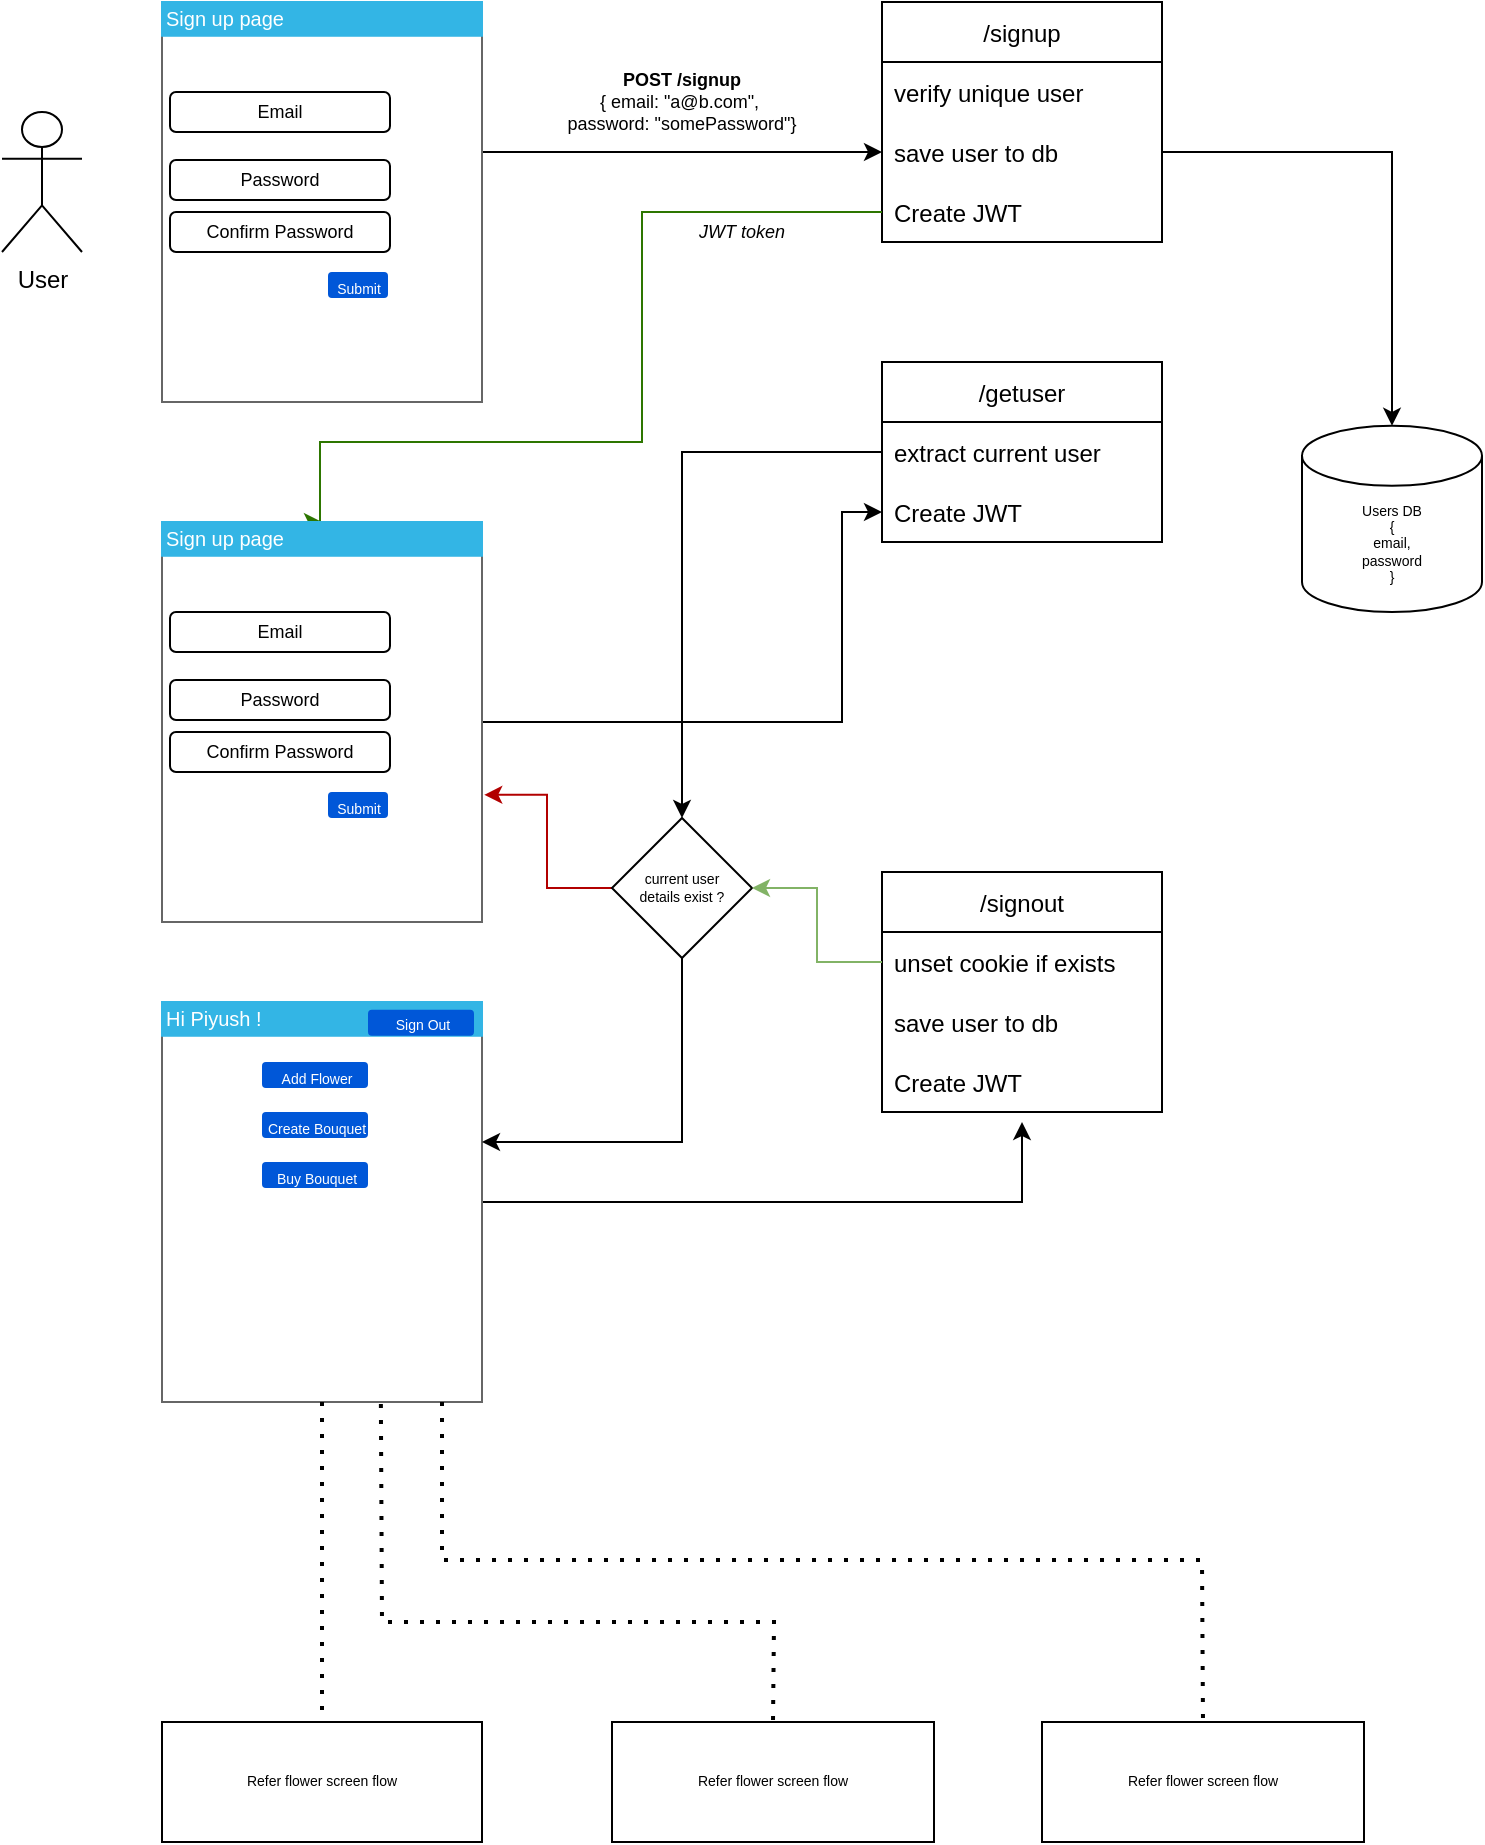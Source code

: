 <mxfile version="19.0.3" type="device"><diagram id="C5RBs43oDa-KdzZeNtuy" name="Page-1"><mxGraphModel dx="788" dy="604" grid="1" gridSize="10" guides="1" tooltips="1" connect="1" arrows="1" fold="1" page="1" pageScale="1" pageWidth="827" pageHeight="1169" math="0" shadow="0"><root><mxCell id="WIyWlLk6GJQsqaUBKTNV-0"/><mxCell id="WIyWlLk6GJQsqaUBKTNV-1" parent="WIyWlLk6GJQsqaUBKTNV-0"/><mxCell id="wC6CrkA-AGkmKsqnrOcn-63" value="" style="rounded=0;whiteSpace=wrap;html=1;fontSize=7;" vertex="1" parent="WIyWlLk6GJQsqaUBKTNV-1"><mxGeometry x="158" y="555" width="82" height="75" as="geometry"/></mxCell><mxCell id="wC6CrkA-AGkmKsqnrOcn-0" value="User" style="shape=umlActor;verticalLabelPosition=bottom;verticalAlign=top;html=1;outlineConnect=0;" vertex="1" parent="WIyWlLk6GJQsqaUBKTNV-1"><mxGeometry x="40" y="85" width="40" height="70" as="geometry"/></mxCell><mxCell id="wC6CrkA-AGkmKsqnrOcn-7" value="/signup" style="swimlane;fontStyle=0;childLayout=stackLayout;horizontal=1;startSize=30;horizontalStack=0;resizeParent=1;resizeParentMax=0;resizeLast=0;collapsible=1;marginBottom=0;" vertex="1" parent="WIyWlLk6GJQsqaUBKTNV-1"><mxGeometry x="480" y="30" width="140" height="120" as="geometry"/></mxCell><mxCell id="wC6CrkA-AGkmKsqnrOcn-8" value="verify unique user" style="text;strokeColor=none;fillColor=none;align=left;verticalAlign=middle;spacingLeft=4;spacingRight=4;overflow=hidden;points=[[0,0.5],[1,0.5]];portConstraint=eastwest;rotatable=0;" vertex="1" parent="wC6CrkA-AGkmKsqnrOcn-7"><mxGeometry y="30" width="140" height="30" as="geometry"/></mxCell><mxCell id="wC6CrkA-AGkmKsqnrOcn-9" value="save user to db" style="text;strokeColor=none;fillColor=none;align=left;verticalAlign=middle;spacingLeft=4;spacingRight=4;overflow=hidden;points=[[0,0.5],[1,0.5]];portConstraint=eastwest;rotatable=0;" vertex="1" parent="wC6CrkA-AGkmKsqnrOcn-7"><mxGeometry y="60" width="140" height="30" as="geometry"/></mxCell><mxCell id="wC6CrkA-AGkmKsqnrOcn-10" value="Create JWT" style="text;strokeColor=none;fillColor=none;align=left;verticalAlign=middle;spacingLeft=4;spacingRight=4;overflow=hidden;points=[[0,0.5],[1,0.5]];portConstraint=eastwest;rotatable=0;" vertex="1" parent="wC6CrkA-AGkmKsqnrOcn-7"><mxGeometry y="90" width="140" height="30" as="geometry"/></mxCell><mxCell id="wC6CrkA-AGkmKsqnrOcn-11" value="/getuser" style="swimlane;fontStyle=0;childLayout=stackLayout;horizontal=1;startSize=30;horizontalStack=0;resizeParent=1;resizeParentMax=0;resizeLast=0;collapsible=1;marginBottom=0;" vertex="1" parent="WIyWlLk6GJQsqaUBKTNV-1"><mxGeometry x="480" y="210" width="140" height="90" as="geometry"/></mxCell><mxCell id="wC6CrkA-AGkmKsqnrOcn-12" value="extract current user" style="text;strokeColor=none;fillColor=none;align=left;verticalAlign=middle;spacingLeft=4;spacingRight=4;overflow=hidden;points=[[0,0.5],[1,0.5]];portConstraint=eastwest;rotatable=0;" vertex="1" parent="wC6CrkA-AGkmKsqnrOcn-11"><mxGeometry y="30" width="140" height="30" as="geometry"/></mxCell><mxCell id="wC6CrkA-AGkmKsqnrOcn-14" value="Create JWT" style="text;strokeColor=none;fillColor=none;align=left;verticalAlign=middle;spacingLeft=4;spacingRight=4;overflow=hidden;points=[[0,0.5],[1,0.5]];portConstraint=eastwest;rotatable=0;" vertex="1" parent="wC6CrkA-AGkmKsqnrOcn-11"><mxGeometry y="60" width="140" height="30" as="geometry"/></mxCell><mxCell id="wC6CrkA-AGkmKsqnrOcn-34" style="edgeStyle=orthogonalEdgeStyle;rounded=0;orthogonalLoop=1;jettySize=auto;html=1;fontSize=7;" edge="1" parent="WIyWlLk6GJQsqaUBKTNV-1" source="wC6CrkA-AGkmKsqnrOcn-16" target="wC6CrkA-AGkmKsqnrOcn-9"><mxGeometry relative="1" as="geometry"><Array as="points"><mxPoint x="320" y="105"/><mxPoint x="320" y="105"/></Array></mxGeometry></mxCell><mxCell id="wC6CrkA-AGkmKsqnrOcn-16" value="" style="strokeWidth=1;shadow=0;dashed=0;align=center;html=1;shape=mxgraph.mockup.text.textBox;fontColor=#666666;align=left;fontSize=17;spacingLeft=4;spacingTop=-3;strokeColor=#666666;mainText=" vertex="1" parent="WIyWlLk6GJQsqaUBKTNV-1"><mxGeometry x="120" y="30" width="160" height="200" as="geometry"/></mxCell><mxCell id="wC6CrkA-AGkmKsqnrOcn-25" value="&lt;span style=&quot;text-align: left;&quot;&gt;&lt;b&gt;POST /signup&lt;/b&gt;&lt;br&gt;{ email: &quot;a@b.com&quot;,&amp;nbsp; password: &quot;somePassword&quot;}&lt;/span&gt;" style="text;html=1;strokeColor=none;fillColor=none;align=center;verticalAlign=middle;whiteSpace=wrap;rounded=0;fontSize=9;" vertex="1" parent="WIyWlLk6GJQsqaUBKTNV-1"><mxGeometry x="320" y="50" width="120" height="60" as="geometry"/></mxCell><mxCell id="wC6CrkA-AGkmKsqnrOcn-26" value="&lt;span style=&quot;text-align: left;&quot;&gt;&lt;i&gt;JWT token&lt;/i&gt;&lt;/span&gt;" style="text;html=1;strokeColor=none;fillColor=none;align=center;verticalAlign=middle;whiteSpace=wrap;rounded=0;fontSize=9;" vertex="1" parent="WIyWlLk6GJQsqaUBKTNV-1"><mxGeometry x="380" y="135" width="60" height="20" as="geometry"/></mxCell><mxCell id="wC6CrkA-AGkmKsqnrOcn-27" value="Email" style="rounded=1;whiteSpace=wrap;html=1;fontSize=9;" vertex="1" parent="WIyWlLk6GJQsqaUBKTNV-1"><mxGeometry x="124" y="75" width="110" height="20" as="geometry"/></mxCell><mxCell id="wC6CrkA-AGkmKsqnrOcn-28" value="Password" style="rounded=1;whiteSpace=wrap;html=1;fontSize=9;" vertex="1" parent="WIyWlLk6GJQsqaUBKTNV-1"><mxGeometry x="124" y="109" width="110" height="20" as="geometry"/></mxCell><mxCell id="wC6CrkA-AGkmKsqnrOcn-29" value="Confirm Password" style="rounded=1;whiteSpace=wrap;html=1;fontSize=9;" vertex="1" parent="WIyWlLk6GJQsqaUBKTNV-1"><mxGeometry x="124" y="135" width="110" height="20" as="geometry"/></mxCell><mxCell id="wC6CrkA-AGkmKsqnrOcn-30" value="&lt;font style=&quot;font-size: 7px;&quot;&gt;Submit&lt;/font&gt;" style="rounded=1;fillColor=#0057D8;align=center;strokeColor=none;html=1;fontColor=#ffffff;fontSize=12;sketch=0;" vertex="1" parent="WIyWlLk6GJQsqaUBKTNV-1"><mxGeometry x="203" y="165" width="30" height="13" as="geometry"/></mxCell><mxCell id="wC6CrkA-AGkmKsqnrOcn-33" value="Sign up page" style="whiteSpace=wrap;html=1;shadow=0;dashed=0;fontSize=10;align=left;fillColor=#33b5e5;strokeColor=#33B5E5;fontColor=#FFFFFF;" vertex="1" parent="WIyWlLk6GJQsqaUBKTNV-1"><mxGeometry x="120" y="30" width="160" height="16.88" as="geometry"/></mxCell><mxCell id="wC6CrkA-AGkmKsqnrOcn-35" style="edgeStyle=orthogonalEdgeStyle;rounded=0;orthogonalLoop=1;jettySize=auto;html=1;fontSize=7;entryX=0.5;entryY=0;entryDx=0;entryDy=0;fillColor=#60a917;strokeColor=#2D7600;" edge="1" parent="WIyWlLk6GJQsqaUBKTNV-1" source="wC6CrkA-AGkmKsqnrOcn-10" target="wC6CrkA-AGkmKsqnrOcn-48"><mxGeometry relative="1" as="geometry"><Array as="points"><mxPoint x="360" y="135"/><mxPoint x="360" y="250"/><mxPoint x="199" y="250"/><mxPoint x="199" y="290"/></Array></mxGeometry></mxCell><mxCell id="wC6CrkA-AGkmKsqnrOcn-82" style="edgeStyle=orthogonalEdgeStyle;rounded=0;orthogonalLoop=1;jettySize=auto;html=1;fontSize=7;" edge="1" parent="WIyWlLk6GJQsqaUBKTNV-1" source="wC6CrkA-AGkmKsqnrOcn-36"><mxGeometry relative="1" as="geometry"><mxPoint x="550" y="590" as="targetPoint"/><Array as="points"><mxPoint x="550" y="630"/></Array></mxGeometry></mxCell><mxCell id="wC6CrkA-AGkmKsqnrOcn-36" value="" style="strokeWidth=1;shadow=0;dashed=0;align=center;html=1;shape=mxgraph.mockup.text.textBox;fontColor=#666666;align=left;fontSize=17;spacingLeft=4;spacingTop=-3;strokeColor=#666666;mainText=" vertex="1" parent="WIyWlLk6GJQsqaUBKTNV-1"><mxGeometry x="120" y="530" width="160" height="200" as="geometry"/></mxCell><mxCell id="wC6CrkA-AGkmKsqnrOcn-40" value="&lt;font style=&quot;font-size: 7px;&quot;&gt;Add Flower&lt;/font&gt;" style="rounded=1;fillColor=#0057D8;align=center;strokeColor=none;html=1;fontColor=#ffffff;fontSize=12;sketch=0;" vertex="1" parent="WIyWlLk6GJQsqaUBKTNV-1"><mxGeometry x="170" y="560" width="53" height="13" as="geometry"/></mxCell><mxCell id="wC6CrkA-AGkmKsqnrOcn-41" value="Hi Piyush !" style="whiteSpace=wrap;html=1;shadow=0;dashed=0;fontSize=10;align=left;fillColor=#33b5e5;strokeColor=#33B5E5;fontColor=#FFFFFF;" vertex="1" parent="WIyWlLk6GJQsqaUBKTNV-1"><mxGeometry x="120" y="530" width="160" height="16.88" as="geometry"/></mxCell><mxCell id="wC6CrkA-AGkmKsqnrOcn-50" style="edgeStyle=orthogonalEdgeStyle;rounded=0;orthogonalLoop=1;jettySize=auto;html=1;entryX=0;entryY=0.5;entryDx=0;entryDy=0;fontSize=7;" edge="1" parent="WIyWlLk6GJQsqaUBKTNV-1" source="wC6CrkA-AGkmKsqnrOcn-43"><mxGeometry relative="1" as="geometry"><mxPoint x="480" y="285" as="targetPoint"/><Array as="points"><mxPoint x="460" y="390"/><mxPoint x="460" y="285"/></Array></mxGeometry></mxCell><mxCell id="wC6CrkA-AGkmKsqnrOcn-43" value="" style="strokeWidth=1;shadow=0;dashed=0;align=center;html=1;shape=mxgraph.mockup.text.textBox;fontColor=#666666;align=left;fontSize=17;spacingLeft=4;spacingTop=-3;strokeColor=#666666;mainText=" vertex="1" parent="WIyWlLk6GJQsqaUBKTNV-1"><mxGeometry x="120" y="290" width="160" height="200" as="geometry"/></mxCell><mxCell id="wC6CrkA-AGkmKsqnrOcn-44" value="Email" style="rounded=1;whiteSpace=wrap;html=1;fontSize=9;" vertex="1" parent="WIyWlLk6GJQsqaUBKTNV-1"><mxGeometry x="124" y="335" width="110" height="20" as="geometry"/></mxCell><mxCell id="wC6CrkA-AGkmKsqnrOcn-45" value="Password" style="rounded=1;whiteSpace=wrap;html=1;fontSize=9;" vertex="1" parent="WIyWlLk6GJQsqaUBKTNV-1"><mxGeometry x="124" y="369" width="110" height="20" as="geometry"/></mxCell><mxCell id="wC6CrkA-AGkmKsqnrOcn-46" value="Confirm Password" style="rounded=1;whiteSpace=wrap;html=1;fontSize=9;" vertex="1" parent="WIyWlLk6GJQsqaUBKTNV-1"><mxGeometry x="124" y="395" width="110" height="20" as="geometry"/></mxCell><mxCell id="wC6CrkA-AGkmKsqnrOcn-47" value="&lt;font style=&quot;font-size: 7px;&quot;&gt;Submit&lt;/font&gt;" style="rounded=1;fillColor=#0057D8;align=center;strokeColor=none;html=1;fontColor=#ffffff;fontSize=12;sketch=0;" vertex="1" parent="WIyWlLk6GJQsqaUBKTNV-1"><mxGeometry x="203" y="425" width="30" height="13" as="geometry"/></mxCell><mxCell id="wC6CrkA-AGkmKsqnrOcn-48" value="Sign up page" style="whiteSpace=wrap;html=1;shadow=0;dashed=0;fontSize=10;align=left;fillColor=#33b5e5;strokeColor=#33B5E5;fontColor=#FFFFFF;" vertex="1" parent="WIyWlLk6GJQsqaUBKTNV-1"><mxGeometry x="120" y="290" width="160" height="16.88" as="geometry"/></mxCell><mxCell id="wC6CrkA-AGkmKsqnrOcn-57" style="edgeStyle=orthogonalEdgeStyle;rounded=0;orthogonalLoop=1;jettySize=auto;html=1;entryX=1.007;entryY=0.682;entryDx=0;entryDy=0;entryPerimeter=0;fontSize=7;fillColor=#e51400;strokeColor=#B20000;" edge="1" parent="WIyWlLk6GJQsqaUBKTNV-1" source="wC6CrkA-AGkmKsqnrOcn-49" target="wC6CrkA-AGkmKsqnrOcn-43"><mxGeometry relative="1" as="geometry"/></mxCell><mxCell id="wC6CrkA-AGkmKsqnrOcn-76" style="edgeStyle=orthogonalEdgeStyle;rounded=0;orthogonalLoop=1;jettySize=auto;html=1;entryX=1;entryY=0.35;entryDx=0;entryDy=0;entryPerimeter=0;fontSize=7;" edge="1" parent="WIyWlLk6GJQsqaUBKTNV-1" source="wC6CrkA-AGkmKsqnrOcn-49" target="wC6CrkA-AGkmKsqnrOcn-36"><mxGeometry relative="1" as="geometry"><Array as="points"><mxPoint x="380" y="600"/></Array></mxGeometry></mxCell><mxCell id="wC6CrkA-AGkmKsqnrOcn-49" value="current user &lt;br&gt;details exist ?" style="rhombus;whiteSpace=wrap;html=1;fontSize=7;" vertex="1" parent="WIyWlLk6GJQsqaUBKTNV-1"><mxGeometry x="345" y="438" width="70" height="70" as="geometry"/></mxCell><mxCell id="wC6CrkA-AGkmKsqnrOcn-51" style="edgeStyle=orthogonalEdgeStyle;rounded=0;orthogonalLoop=1;jettySize=auto;html=1;exitX=0.5;exitY=1;exitDx=0;exitDy=0;fontSize=7;" edge="1" parent="WIyWlLk6GJQsqaUBKTNV-1" source="wC6CrkA-AGkmKsqnrOcn-26" target="wC6CrkA-AGkmKsqnrOcn-26"><mxGeometry relative="1" as="geometry"/></mxCell><mxCell id="wC6CrkA-AGkmKsqnrOcn-58" value="&lt;font style=&quot;font-size: 7px;&quot;&gt;Create Bouquet&lt;br&gt;&lt;/font&gt;" style="rounded=1;fillColor=#0057D8;align=center;strokeColor=none;html=1;fontColor=#ffffff;fontSize=12;sketch=0;" vertex="1" parent="WIyWlLk6GJQsqaUBKTNV-1"><mxGeometry x="170" y="585" width="53" height="13" as="geometry"/></mxCell><mxCell id="wC6CrkA-AGkmKsqnrOcn-60" value="&lt;font style=&quot;font-size: 7px;&quot;&gt;Buy Bouquet&lt;br&gt;&lt;/font&gt;" style="rounded=1;fillColor=#0057D8;align=center;strokeColor=none;html=1;fontColor=#ffffff;fontSize=12;sketch=0;" vertex="1" parent="WIyWlLk6GJQsqaUBKTNV-1"><mxGeometry x="170" y="610" width="53" height="13" as="geometry"/></mxCell><mxCell id="wC6CrkA-AGkmKsqnrOcn-65" value="&lt;font style=&quot;font-size: 7px;&quot;&gt;Sign Out&lt;/font&gt;" style="rounded=1;fillColor=#0057D8;align=center;strokeColor=none;html=1;fontColor=#ffffff;fontSize=12;sketch=0;" vertex="1" parent="WIyWlLk6GJQsqaUBKTNV-1"><mxGeometry x="223" y="533.88" width="53" height="13" as="geometry"/></mxCell><mxCell id="wC6CrkA-AGkmKsqnrOcn-67" value="/signout" style="swimlane;fontStyle=0;childLayout=stackLayout;horizontal=1;startSize=30;horizontalStack=0;resizeParent=1;resizeParentMax=0;resizeLast=0;collapsible=1;marginBottom=0;" vertex="1" parent="WIyWlLk6GJQsqaUBKTNV-1"><mxGeometry x="480" y="465" width="140" height="120" as="geometry"/></mxCell><mxCell id="wC6CrkA-AGkmKsqnrOcn-68" value="unset cookie if exists" style="text;strokeColor=none;fillColor=none;align=left;verticalAlign=middle;spacingLeft=4;spacingRight=4;overflow=hidden;points=[[0,0.5],[1,0.5]];portConstraint=eastwest;rotatable=0;" vertex="1" parent="wC6CrkA-AGkmKsqnrOcn-67"><mxGeometry y="30" width="140" height="30" as="geometry"/></mxCell><mxCell id="wC6CrkA-AGkmKsqnrOcn-69" value="save user to db" style="text;strokeColor=none;fillColor=none;align=left;verticalAlign=middle;spacingLeft=4;spacingRight=4;overflow=hidden;points=[[0,0.5],[1,0.5]];portConstraint=eastwest;rotatable=0;" vertex="1" parent="wC6CrkA-AGkmKsqnrOcn-67"><mxGeometry y="60" width="140" height="30" as="geometry"/></mxCell><mxCell id="wC6CrkA-AGkmKsqnrOcn-70" value="Create JWT" style="text;strokeColor=none;fillColor=none;align=left;verticalAlign=middle;spacingLeft=4;spacingRight=4;overflow=hidden;points=[[0,0.5],[1,0.5]];portConstraint=eastwest;rotatable=0;" vertex="1" parent="wC6CrkA-AGkmKsqnrOcn-67"><mxGeometry y="90" width="140" height="30" as="geometry"/></mxCell><mxCell id="wC6CrkA-AGkmKsqnrOcn-71" style="edgeStyle=orthogonalEdgeStyle;rounded=0;orthogonalLoop=1;jettySize=auto;html=1;entryX=0.5;entryY=0;entryDx=0;entryDy=0;fontSize=7;" edge="1" parent="WIyWlLk6GJQsqaUBKTNV-1" source="wC6CrkA-AGkmKsqnrOcn-12" target="wC6CrkA-AGkmKsqnrOcn-49"><mxGeometry relative="1" as="geometry"/></mxCell><mxCell id="wC6CrkA-AGkmKsqnrOcn-75" style="edgeStyle=orthogonalEdgeStyle;rounded=0;orthogonalLoop=1;jettySize=auto;html=1;entryX=1;entryY=0.5;entryDx=0;entryDy=0;fontSize=7;fillColor=#d5e8d4;strokeColor=#82b366;gradientColor=#97d077;" edge="1" parent="WIyWlLk6GJQsqaUBKTNV-1" source="wC6CrkA-AGkmKsqnrOcn-68" target="wC6CrkA-AGkmKsqnrOcn-49"><mxGeometry relative="1" as="geometry"/></mxCell><mxCell id="wC6CrkA-AGkmKsqnrOcn-83" value="Users DB&lt;br&gt;{&lt;br&gt;email,&lt;br&gt;password&lt;br&gt;}" style="shape=cylinder3;whiteSpace=wrap;html=1;boundedLbl=1;backgroundOutline=1;size=15;fontSize=7;" vertex="1" parent="WIyWlLk6GJQsqaUBKTNV-1"><mxGeometry x="690" y="241.88" width="90" height="93.12" as="geometry"/></mxCell><mxCell id="wC6CrkA-AGkmKsqnrOcn-84" style="edgeStyle=orthogonalEdgeStyle;rounded=0;orthogonalLoop=1;jettySize=auto;html=1;fontSize=7;" edge="1" parent="WIyWlLk6GJQsqaUBKTNV-1" source="wC6CrkA-AGkmKsqnrOcn-9" target="wC6CrkA-AGkmKsqnrOcn-83"><mxGeometry relative="1" as="geometry"/></mxCell><mxCell id="wC6CrkA-AGkmKsqnrOcn-86" value="Refer flower screen flow" style="rounded=0;whiteSpace=wrap;html=1;fontSize=7;" vertex="1" parent="WIyWlLk6GJQsqaUBKTNV-1"><mxGeometry x="120" y="890" width="160" height="60" as="geometry"/></mxCell><mxCell id="wC6CrkA-AGkmKsqnrOcn-87" value="Refer flower screen flow" style="rounded=0;whiteSpace=wrap;html=1;fontSize=7;" vertex="1" parent="WIyWlLk6GJQsqaUBKTNV-1"><mxGeometry x="345" y="890" width="161" height="60" as="geometry"/></mxCell><mxCell id="wC6CrkA-AGkmKsqnrOcn-88" value="Refer flower screen flow" style="rounded=0;whiteSpace=wrap;html=1;fontSize=7;" vertex="1" parent="WIyWlLk6GJQsqaUBKTNV-1"><mxGeometry x="560" y="890" width="161" height="60" as="geometry"/></mxCell><mxCell id="wC6CrkA-AGkmKsqnrOcn-89" value="" style="endArrow=none;dashed=1;html=1;dashPattern=1 3;strokeWidth=2;rounded=0;fontSize=7;exitX=0.5;exitY=1;exitDx=0;exitDy=0;exitPerimeter=0;entryX=0.5;entryY=0;entryDx=0;entryDy=0;" edge="1" parent="WIyWlLk6GJQsqaUBKTNV-1" source="wC6CrkA-AGkmKsqnrOcn-36" target="wC6CrkA-AGkmKsqnrOcn-86"><mxGeometry width="50" height="50" relative="1" as="geometry"><mxPoint x="410" y="770" as="sourcePoint"/><mxPoint x="460" y="720" as="targetPoint"/></mxGeometry></mxCell><mxCell id="wC6CrkA-AGkmKsqnrOcn-91" value="" style="endArrow=none;dashed=1;html=1;dashPattern=1 3;strokeWidth=2;rounded=0;fontSize=7;exitX=0.684;exitY=1.005;exitDx=0;exitDy=0;exitPerimeter=0;entryX=0.5;entryY=0;entryDx=0;entryDy=0;" edge="1" parent="WIyWlLk6GJQsqaUBKTNV-1" source="wC6CrkA-AGkmKsqnrOcn-36" target="wC6CrkA-AGkmKsqnrOcn-87"><mxGeometry width="50" height="50" relative="1" as="geometry"><mxPoint x="410" y="770" as="sourcePoint"/><mxPoint x="460" y="720" as="targetPoint"/><Array as="points"><mxPoint x="230" y="840"/><mxPoint x="426" y="840"/></Array></mxGeometry></mxCell><mxCell id="wC6CrkA-AGkmKsqnrOcn-92" value="" style="endArrow=none;dashed=1;html=1;dashPattern=1 3;strokeWidth=2;rounded=0;fontSize=7;entryX=0.5;entryY=0;entryDx=0;entryDy=0;" edge="1" parent="WIyWlLk6GJQsqaUBKTNV-1" target="wC6CrkA-AGkmKsqnrOcn-88"><mxGeometry width="50" height="50" relative="1" as="geometry"><mxPoint x="260" y="730" as="sourcePoint"/><mxPoint x="666" y="880" as="targetPoint"/><Array as="points"><mxPoint x="260" y="809"/><mxPoint x="640" y="809"/></Array></mxGeometry></mxCell></root></mxGraphModel></diagram></mxfile>
